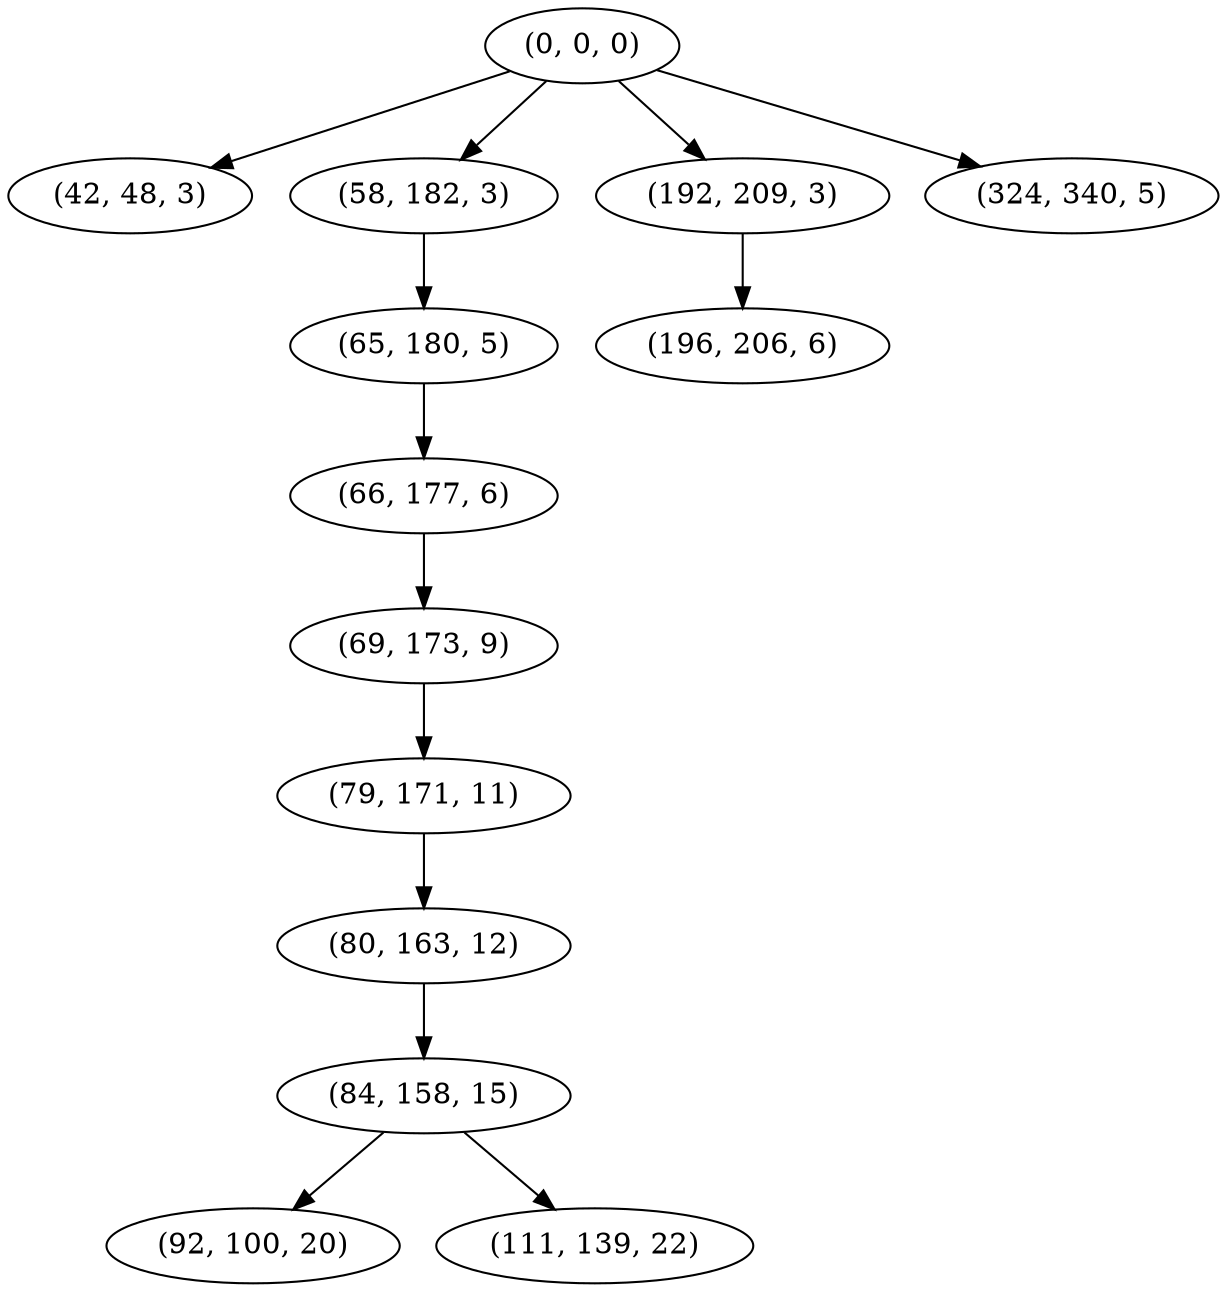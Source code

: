 digraph tree {
    "(0, 0, 0)";
    "(42, 48, 3)";
    "(58, 182, 3)";
    "(65, 180, 5)";
    "(66, 177, 6)";
    "(69, 173, 9)";
    "(79, 171, 11)";
    "(80, 163, 12)";
    "(84, 158, 15)";
    "(92, 100, 20)";
    "(111, 139, 22)";
    "(192, 209, 3)";
    "(196, 206, 6)";
    "(324, 340, 5)";
    "(0, 0, 0)" -> "(42, 48, 3)";
    "(0, 0, 0)" -> "(58, 182, 3)";
    "(0, 0, 0)" -> "(192, 209, 3)";
    "(0, 0, 0)" -> "(324, 340, 5)";
    "(58, 182, 3)" -> "(65, 180, 5)";
    "(65, 180, 5)" -> "(66, 177, 6)";
    "(66, 177, 6)" -> "(69, 173, 9)";
    "(69, 173, 9)" -> "(79, 171, 11)";
    "(79, 171, 11)" -> "(80, 163, 12)";
    "(80, 163, 12)" -> "(84, 158, 15)";
    "(84, 158, 15)" -> "(92, 100, 20)";
    "(84, 158, 15)" -> "(111, 139, 22)";
    "(192, 209, 3)" -> "(196, 206, 6)";
}
